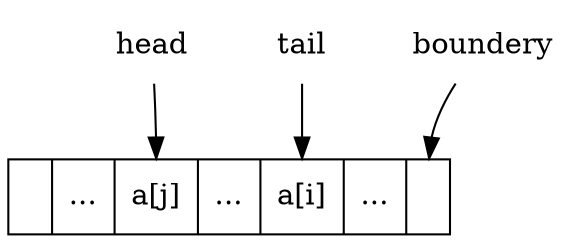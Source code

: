 digraph G{
	margin="0"
	node[shape=record]
	buf[label=" |...|<h>a[j]|...|<t>a[i]|...|<max>"];
	head[shape=plaintext];
	tail[shape=plaintext];
	boundery[shape=plaintext];
	head->buf:h;
	tail->buf:t;
	boundery->buf:max;
}

